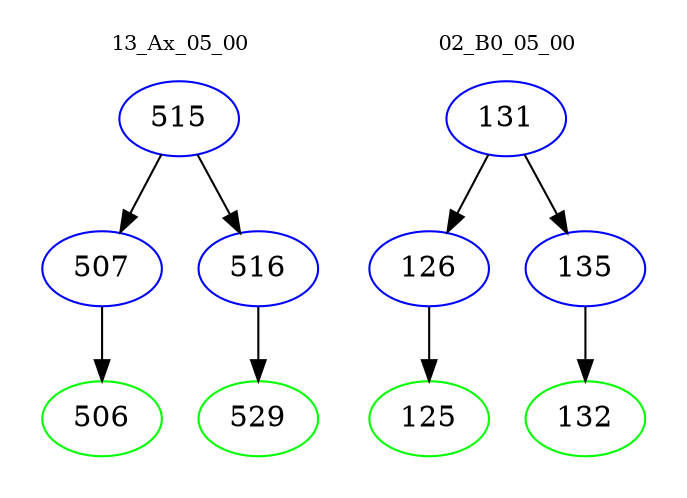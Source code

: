 digraph{
subgraph cluster_0 {
color = white
label = "13_Ax_05_00";
fontsize=10;
T0_515 [label="515", color="blue"]
T0_515 -> T0_507 [color="black"]
T0_507 [label="507", color="blue"]
T0_507 -> T0_506 [color="black"]
T0_506 [label="506", color="green"]
T0_515 -> T0_516 [color="black"]
T0_516 [label="516", color="blue"]
T0_516 -> T0_529 [color="black"]
T0_529 [label="529", color="green"]
}
subgraph cluster_1 {
color = white
label = "02_B0_05_00";
fontsize=10;
T1_131 [label="131", color="blue"]
T1_131 -> T1_126 [color="black"]
T1_126 [label="126", color="blue"]
T1_126 -> T1_125 [color="black"]
T1_125 [label="125", color="green"]
T1_131 -> T1_135 [color="black"]
T1_135 [label="135", color="blue"]
T1_135 -> T1_132 [color="black"]
T1_132 [label="132", color="green"]
}
}
